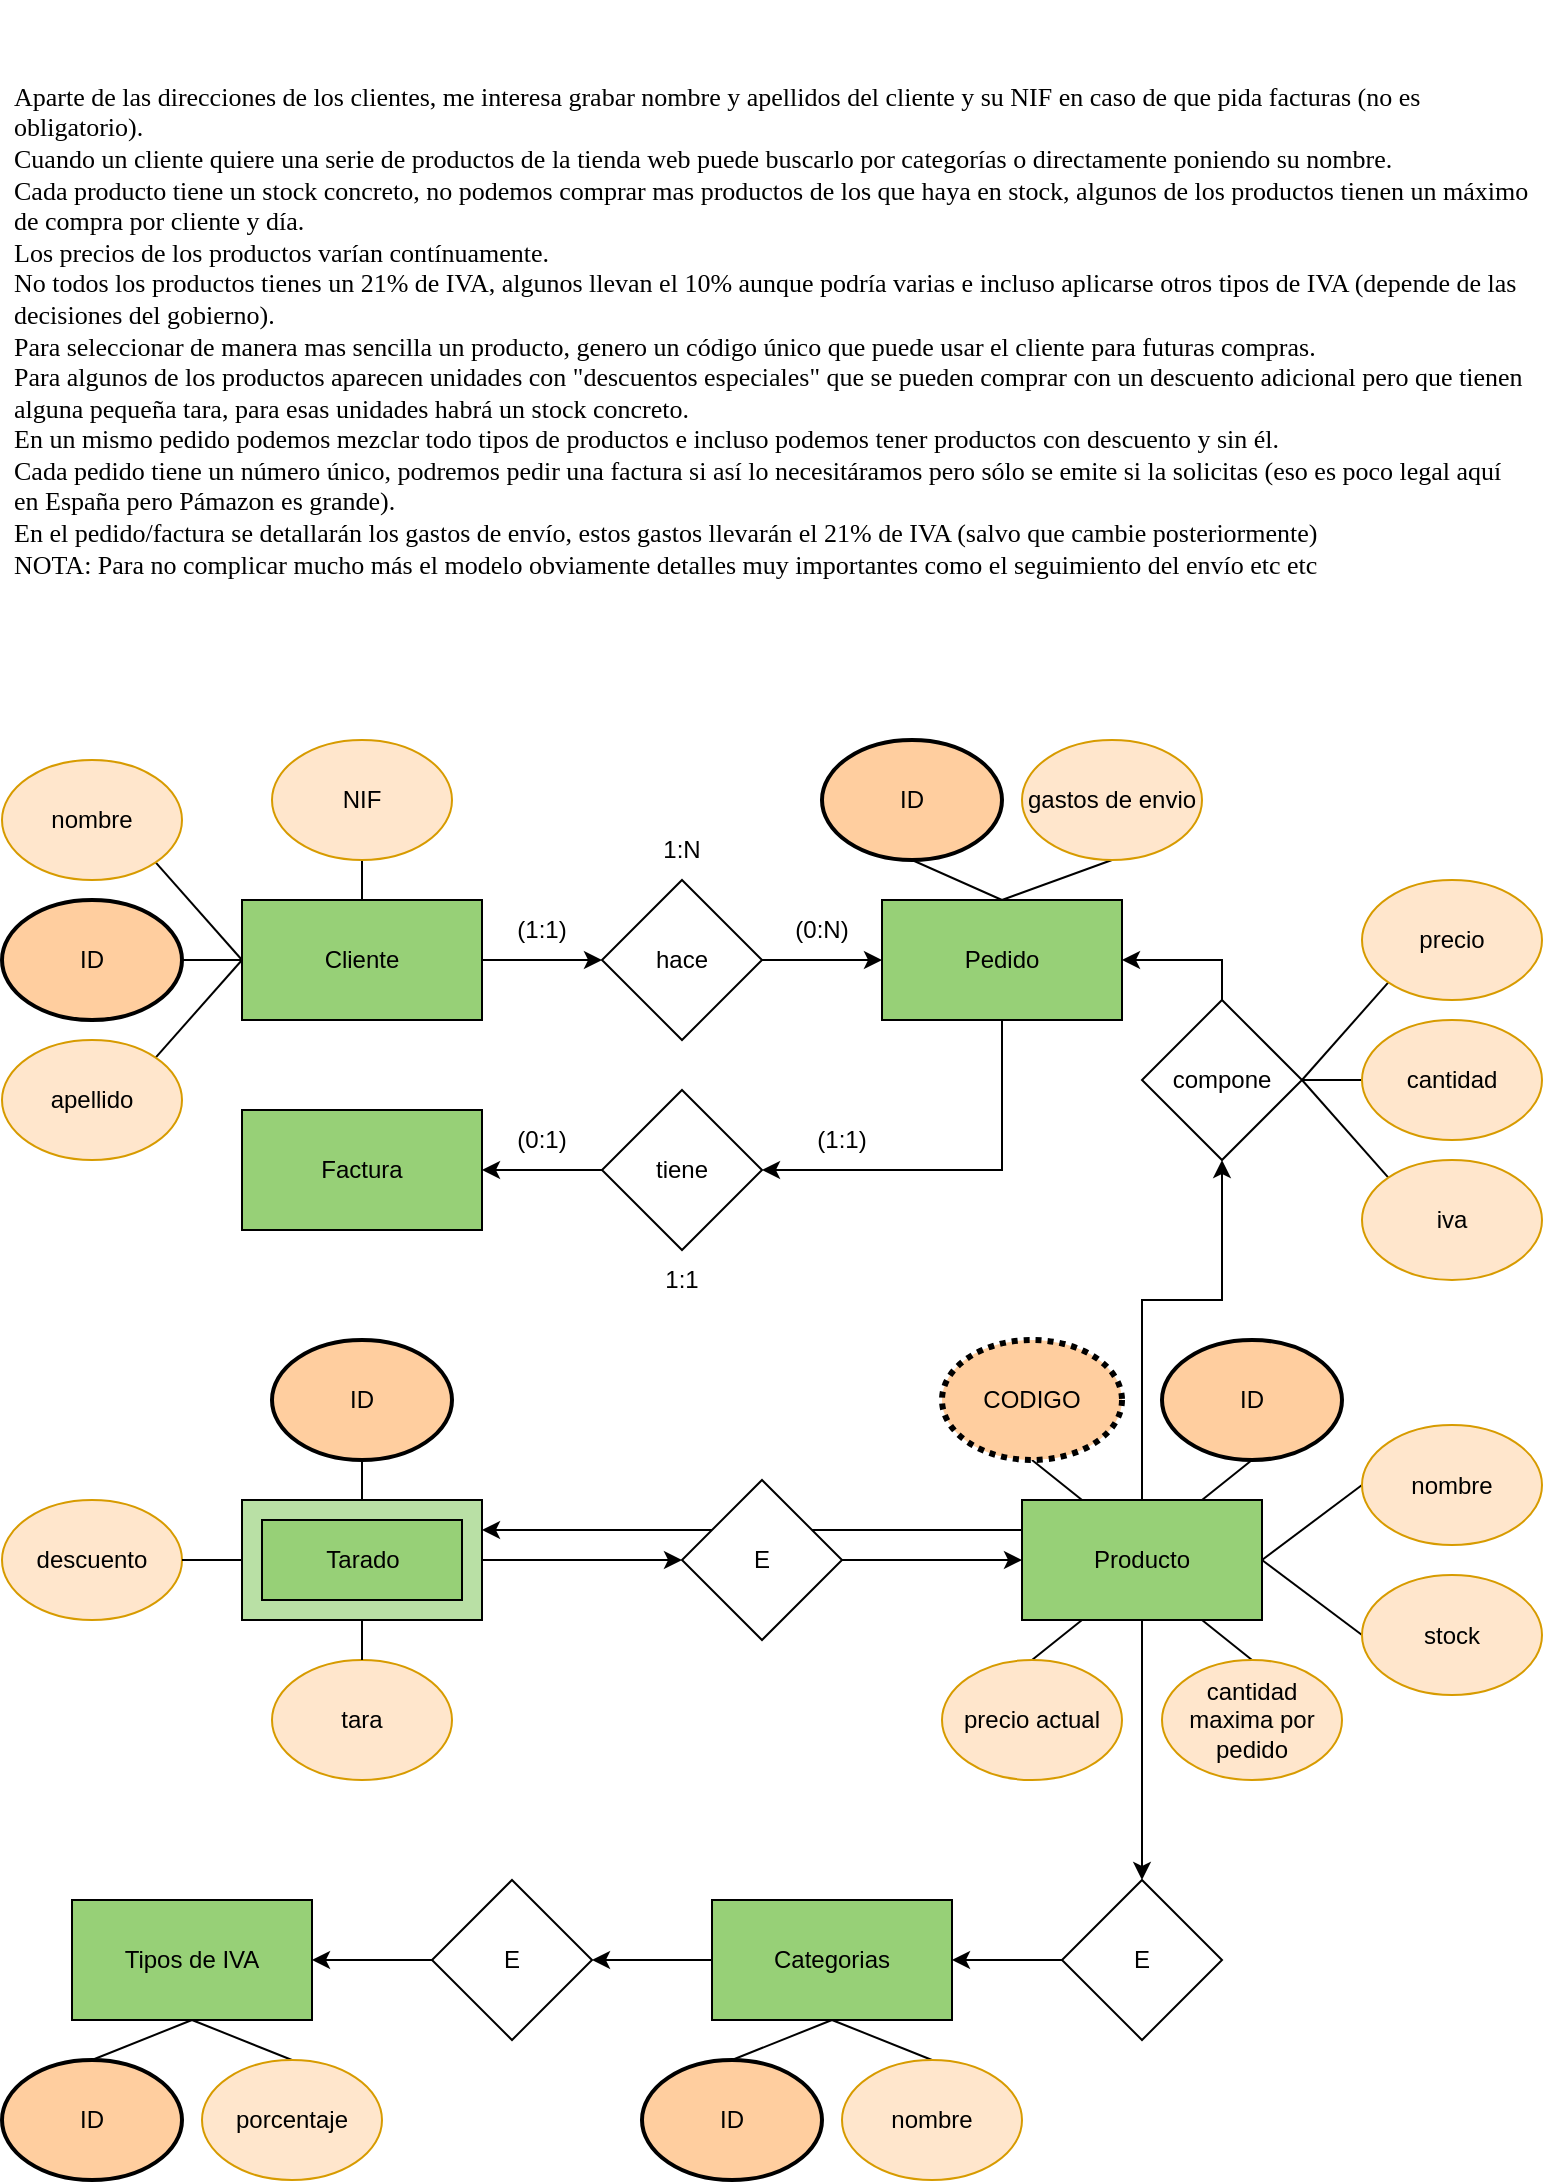 <mxfile version="22.1.3" type="github">
  <diagram name="Página-1" id="4BS_kcSu9RCZBbaW8UEV">
    <mxGraphModel dx="1434" dy="750" grid="1" gridSize="10" guides="1" tooltips="1" connect="1" arrows="1" fold="1" page="1" pageScale="1" pageWidth="827" pageHeight="1169" math="0" shadow="0">
      <root>
        <mxCell id="0" />
        <mxCell id="1" parent="0" />
        <mxCell id="MyS0ghMgtrrdCx2Y_S8_-52" style="edgeStyle=orthogonalEdgeStyle;rounded=0;orthogonalLoop=1;jettySize=auto;html=1;exitX=0;exitY=0.25;exitDx=0;exitDy=0;entryX=0;entryY=0;entryDx=120;entryDy=15;entryPerimeter=0;" edge="1" parent="1" source="MyS0ghMgtrrdCx2Y_S8_-16" target="MyS0ghMgtrrdCx2Y_S8_-48">
          <mxGeometry relative="1" as="geometry" />
        </mxCell>
        <mxCell id="MyS0ghMgtrrdCx2Y_S8_-1" value="Aparte de las direcciones de los clientes, me interesa grabar nombre y apellidos del cliente y su NIF en caso de que pida facturas (no es obligatorio).&lt;br&gt;Cuando un cliente quiere una serie de productos de la tienda web puede buscarlo por categorías o directamente poniendo su nombre.&lt;br&gt;Cada producto tiene un stock concreto, no podemos comprar mas productos de los que haya en stock, algunos de los productos tienen un máximo de compra por cliente y día.&lt;br&gt;Los precios de los productos varían contínuamente.&lt;br&gt;No todos los productos tienes un 21% de IVA, algunos llevan el 10% aunque podría varias e incluso aplicarse otros tipos de IVA (depende de las decisiones del gobierno).&lt;br&gt;Para seleccionar de manera mas sencilla un producto, genero un código único que puede usar el cliente para futuras compras.&lt;br&gt;Para algunos de los productos aparecen unidades con &quot;descuentos especiales&quot; que se pueden comprar con un descuento adicional pero que tienen alguna pequeña tara, para esas unidades habrá un stock concreto.&lt;br&gt;En un mismo pedido podemos mezclar todo tipos de productos e incluso podemos tener productos con descuento y sin él.&lt;br&gt;Cada pedido tiene un número único, podremos pedir una factura si así lo necesitáramos pero sólo se emite si la solicitas (eso es poco legal aquí en España pero Pámazon es grande).&lt;br&gt;En el pedido/factura se detallarán los gastos de envío, estos gastos llevarán el 21% de IVA (salvo que cambie posteriormente)&lt;br&gt;NOTA: Para no complicar mucho más el modelo obviamente detalles muy importantes como el seguimiento del envío etc etc" style="text;html=1;strokeColor=none;fillColor=none;align=left;verticalAlign=middle;whiteSpace=wrap;rounded=0;fontFamily=Verdana;fontSize=13;" vertex="1" parent="1">
          <mxGeometry x="34" y="40" width="760" height="330" as="geometry" />
        </mxCell>
        <mxCell id="MyS0ghMgtrrdCx2Y_S8_-21" style="edgeStyle=orthogonalEdgeStyle;rounded=0;orthogonalLoop=1;jettySize=auto;html=1;exitX=1;exitY=0.5;exitDx=0;exitDy=0;entryX=0;entryY=0.5;entryDx=0;entryDy=0;" edge="1" parent="1" source="MyS0ghMgtrrdCx2Y_S8_-3" target="MyS0ghMgtrrdCx2Y_S8_-20">
          <mxGeometry relative="1" as="geometry" />
        </mxCell>
        <mxCell id="MyS0ghMgtrrdCx2Y_S8_-3" value="Cliente" style="rounded=0;whiteSpace=wrap;html=1;fillColor=#97D077;" vertex="1" parent="1">
          <mxGeometry x="150" y="490" width="120" height="60" as="geometry" />
        </mxCell>
        <mxCell id="MyS0ghMgtrrdCx2Y_S8_-4" style="rounded=0;orthogonalLoop=1;jettySize=auto;html=1;exitX=1;exitY=0.5;exitDx=0;exitDy=0;entryX=0;entryY=0.5;entryDx=0;entryDy=0;endArrow=none;endFill=0;strokeColor=default;" edge="1" parent="1" source="MyS0ghMgtrrdCx2Y_S8_-5" target="MyS0ghMgtrrdCx2Y_S8_-3">
          <mxGeometry relative="1" as="geometry" />
        </mxCell>
        <mxCell id="MyS0ghMgtrrdCx2Y_S8_-5" value="ID" style="ellipse;whiteSpace=wrap;html=1;strokeWidth=2;fillColor=#FFCE9F;" vertex="1" parent="1">
          <mxGeometry x="30" y="490" width="90" height="60" as="geometry" />
        </mxCell>
        <mxCell id="MyS0ghMgtrrdCx2Y_S8_-6" style="rounded=0;orthogonalLoop=1;jettySize=auto;html=1;exitX=1;exitY=0;exitDx=0;exitDy=0;entryX=0;entryY=0.5;entryDx=0;entryDy=0;endArrow=none;endFill=0;" edge="1" parent="1" source="MyS0ghMgtrrdCx2Y_S8_-7" target="MyS0ghMgtrrdCx2Y_S8_-3">
          <mxGeometry relative="1" as="geometry" />
        </mxCell>
        <mxCell id="MyS0ghMgtrrdCx2Y_S8_-7" value="apellido" style="ellipse;whiteSpace=wrap;html=1;strokeWidth=1;fillColor=#ffe6cc;strokeColor=#d79b00;" vertex="1" parent="1">
          <mxGeometry x="30" y="560" width="90" height="60" as="geometry" />
        </mxCell>
        <mxCell id="MyS0ghMgtrrdCx2Y_S8_-12" style="rounded=0;orthogonalLoop=1;jettySize=auto;html=1;exitX=1;exitY=1;exitDx=0;exitDy=0;entryX=0;entryY=0.5;entryDx=0;entryDy=0;endArrow=none;endFill=0;" edge="1" parent="1" source="MyS0ghMgtrrdCx2Y_S8_-9" target="MyS0ghMgtrrdCx2Y_S8_-3">
          <mxGeometry relative="1" as="geometry" />
        </mxCell>
        <mxCell id="MyS0ghMgtrrdCx2Y_S8_-9" value="nombre" style="ellipse;whiteSpace=wrap;html=1;strokeWidth=1;fillColor=#ffe6cc;strokeColor=#d79b00;" vertex="1" parent="1">
          <mxGeometry x="30" y="420" width="90" height="60" as="geometry" />
        </mxCell>
        <mxCell id="MyS0ghMgtrrdCx2Y_S8_-14" style="rounded=0;orthogonalLoop=1;jettySize=auto;html=1;exitX=0.5;exitY=1;exitDx=0;exitDy=0;entryX=0.5;entryY=0;entryDx=0;entryDy=0;endArrow=none;endFill=0;" edge="1" parent="1" source="MyS0ghMgtrrdCx2Y_S8_-13" target="MyS0ghMgtrrdCx2Y_S8_-3">
          <mxGeometry relative="1" as="geometry" />
        </mxCell>
        <mxCell id="MyS0ghMgtrrdCx2Y_S8_-13" value="NIF" style="ellipse;whiteSpace=wrap;html=1;strokeWidth=1;fillColor=#ffe6cc;strokeColor=#d79b00;" vertex="1" parent="1">
          <mxGeometry x="165" y="410" width="90" height="60" as="geometry" />
        </mxCell>
        <mxCell id="MyS0ghMgtrrdCx2Y_S8_-15" value="Factura" style="rounded=0;whiteSpace=wrap;html=1;fillColor=#97D077;" vertex="1" parent="1">
          <mxGeometry x="150" y="595" width="120" height="60" as="geometry" />
        </mxCell>
        <mxCell id="MyS0ghMgtrrdCx2Y_S8_-32" style="edgeStyle=orthogonalEdgeStyle;rounded=0;orthogonalLoop=1;jettySize=auto;html=1;exitX=0.5;exitY=1;exitDx=0;exitDy=0;entryX=0.5;entryY=0;entryDx=0;entryDy=0;" edge="1" parent="1" source="MyS0ghMgtrrdCx2Y_S8_-16" target="MyS0ghMgtrrdCx2Y_S8_-31">
          <mxGeometry relative="1" as="geometry" />
        </mxCell>
        <mxCell id="MyS0ghMgtrrdCx2Y_S8_-65" style="edgeStyle=orthogonalEdgeStyle;rounded=0;orthogonalLoop=1;jettySize=auto;html=1;exitX=0.5;exitY=0;exitDx=0;exitDy=0;entryX=0.5;entryY=1;entryDx=0;entryDy=0;" edge="1" parent="1" source="MyS0ghMgtrrdCx2Y_S8_-16" target="MyS0ghMgtrrdCx2Y_S8_-26">
          <mxGeometry relative="1" as="geometry">
            <Array as="points">
              <mxPoint x="600" y="690" />
              <mxPoint x="640" y="690" />
            </Array>
          </mxGeometry>
        </mxCell>
        <mxCell id="MyS0ghMgtrrdCx2Y_S8_-16" value="Producto" style="rounded=0;whiteSpace=wrap;html=1;fillColor=#97D077;" vertex="1" parent="1">
          <mxGeometry x="540" y="790" width="120" height="60" as="geometry" />
        </mxCell>
        <mxCell id="MyS0ghMgtrrdCx2Y_S8_-35" style="edgeStyle=orthogonalEdgeStyle;rounded=0;orthogonalLoop=1;jettySize=auto;html=1;exitX=0;exitY=0.5;exitDx=0;exitDy=0;entryX=1;entryY=0.5;entryDx=0;entryDy=0;" edge="1" parent="1" source="MyS0ghMgtrrdCx2Y_S8_-17" target="MyS0ghMgtrrdCx2Y_S8_-34">
          <mxGeometry relative="1" as="geometry" />
        </mxCell>
        <mxCell id="MyS0ghMgtrrdCx2Y_S8_-17" value="Categorias" style="rounded=0;whiteSpace=wrap;html=1;fillColor=#97D077;" vertex="1" parent="1">
          <mxGeometry x="385" y="990" width="120" height="60" as="geometry" />
        </mxCell>
        <mxCell id="MyS0ghMgtrrdCx2Y_S8_-18" value="Tipos de IVA" style="rounded=0;whiteSpace=wrap;html=1;fillColor=#97D077;" vertex="1" parent="1">
          <mxGeometry x="65" y="990" width="120" height="60" as="geometry" />
        </mxCell>
        <mxCell id="MyS0ghMgtrrdCx2Y_S8_-37" style="edgeStyle=orthogonalEdgeStyle;rounded=0;orthogonalLoop=1;jettySize=auto;html=1;exitX=0.5;exitY=1;exitDx=0;exitDy=0;entryX=1;entryY=0.5;entryDx=0;entryDy=0;" edge="1" parent="1" source="MyS0ghMgtrrdCx2Y_S8_-19" target="MyS0ghMgtrrdCx2Y_S8_-23">
          <mxGeometry relative="1" as="geometry" />
        </mxCell>
        <mxCell id="MyS0ghMgtrrdCx2Y_S8_-19" value="Pedido" style="rounded=0;whiteSpace=wrap;html=1;fillColor=#97D077;" vertex="1" parent="1">
          <mxGeometry x="470" y="490" width="120" height="60" as="geometry" />
        </mxCell>
        <mxCell id="MyS0ghMgtrrdCx2Y_S8_-22" style="edgeStyle=orthogonalEdgeStyle;rounded=0;orthogonalLoop=1;jettySize=auto;html=1;exitX=1;exitY=0.5;exitDx=0;exitDy=0;entryX=0;entryY=0.5;entryDx=0;entryDy=0;" edge="1" parent="1" source="MyS0ghMgtrrdCx2Y_S8_-20" target="MyS0ghMgtrrdCx2Y_S8_-19">
          <mxGeometry relative="1" as="geometry" />
        </mxCell>
        <mxCell id="MyS0ghMgtrrdCx2Y_S8_-20" value="hace" style="rhombus;whiteSpace=wrap;html=1;" vertex="1" parent="1">
          <mxGeometry x="330" y="480" width="80" height="80" as="geometry" />
        </mxCell>
        <mxCell id="MyS0ghMgtrrdCx2Y_S8_-25" style="edgeStyle=orthogonalEdgeStyle;rounded=0;orthogonalLoop=1;jettySize=auto;html=1;exitX=0;exitY=0.5;exitDx=0;exitDy=0;entryX=1;entryY=0.5;entryDx=0;entryDy=0;" edge="1" parent="1" source="MyS0ghMgtrrdCx2Y_S8_-23" target="MyS0ghMgtrrdCx2Y_S8_-15">
          <mxGeometry relative="1" as="geometry" />
        </mxCell>
        <mxCell id="MyS0ghMgtrrdCx2Y_S8_-23" value="tiene" style="rhombus;whiteSpace=wrap;html=1;" vertex="1" parent="1">
          <mxGeometry x="330" y="585" width="80" height="80" as="geometry" />
        </mxCell>
        <mxCell id="MyS0ghMgtrrdCx2Y_S8_-29" style="edgeStyle=orthogonalEdgeStyle;rounded=0;orthogonalLoop=1;jettySize=auto;html=1;exitX=0.5;exitY=0;exitDx=0;exitDy=0;entryX=1;entryY=0.5;entryDx=0;entryDy=0;" edge="1" parent="1" source="MyS0ghMgtrrdCx2Y_S8_-26" target="MyS0ghMgtrrdCx2Y_S8_-19">
          <mxGeometry relative="1" as="geometry" />
        </mxCell>
        <mxCell id="MyS0ghMgtrrdCx2Y_S8_-85" style="rounded=0;orthogonalLoop=1;jettySize=auto;html=1;exitX=1;exitY=0.5;exitDx=0;exitDy=0;entryX=0;entryY=0.5;entryDx=0;entryDy=0;endArrow=none;endFill=0;" edge="1" parent="1" source="MyS0ghMgtrrdCx2Y_S8_-26" target="MyS0ghMgtrrdCx2Y_S8_-81">
          <mxGeometry relative="1" as="geometry" />
        </mxCell>
        <mxCell id="MyS0ghMgtrrdCx2Y_S8_-26" value="compone" style="rhombus;whiteSpace=wrap;html=1;" vertex="1" parent="1">
          <mxGeometry x="600" y="540" width="80" height="80" as="geometry" />
        </mxCell>
        <mxCell id="MyS0ghMgtrrdCx2Y_S8_-33" style="edgeStyle=orthogonalEdgeStyle;rounded=0;orthogonalLoop=1;jettySize=auto;html=1;exitX=0;exitY=0.5;exitDx=0;exitDy=0;entryX=1;entryY=0.5;entryDx=0;entryDy=0;" edge="1" parent="1" source="MyS0ghMgtrrdCx2Y_S8_-31" target="MyS0ghMgtrrdCx2Y_S8_-17">
          <mxGeometry relative="1" as="geometry" />
        </mxCell>
        <mxCell id="MyS0ghMgtrrdCx2Y_S8_-31" value="E" style="rhombus;whiteSpace=wrap;html=1;" vertex="1" parent="1">
          <mxGeometry x="560" y="980" width="80" height="80" as="geometry" />
        </mxCell>
        <mxCell id="MyS0ghMgtrrdCx2Y_S8_-36" style="edgeStyle=orthogonalEdgeStyle;rounded=0;orthogonalLoop=1;jettySize=auto;html=1;exitX=0;exitY=0.5;exitDx=0;exitDy=0;entryX=1;entryY=0.5;entryDx=0;entryDy=0;" edge="1" parent="1" source="MyS0ghMgtrrdCx2Y_S8_-34" target="MyS0ghMgtrrdCx2Y_S8_-18">
          <mxGeometry relative="1" as="geometry" />
        </mxCell>
        <mxCell id="MyS0ghMgtrrdCx2Y_S8_-34" value="E" style="rhombus;whiteSpace=wrap;html=1;" vertex="1" parent="1">
          <mxGeometry x="245" y="980" width="80" height="80" as="geometry" />
        </mxCell>
        <mxCell id="MyS0ghMgtrrdCx2Y_S8_-73" style="rounded=0;orthogonalLoop=1;jettySize=auto;html=1;exitX=0.5;exitY=0;exitDx=0;exitDy=0;entryX=0.5;entryY=1;entryDx=0;entryDy=0;endArrow=none;endFill=0;" edge="1" parent="1" source="MyS0ghMgtrrdCx2Y_S8_-38" target="MyS0ghMgtrrdCx2Y_S8_-17">
          <mxGeometry relative="1" as="geometry" />
        </mxCell>
        <mxCell id="MyS0ghMgtrrdCx2Y_S8_-38" value="ID" style="ellipse;whiteSpace=wrap;html=1;strokeWidth=2;fillColor=#FFCE9F;" vertex="1" parent="1">
          <mxGeometry x="350" y="1070" width="90" height="60" as="geometry" />
        </mxCell>
        <mxCell id="MyS0ghMgtrrdCx2Y_S8_-70" style="rounded=0;orthogonalLoop=1;jettySize=auto;html=1;exitX=0;exitY=0.5;exitDx=0;exitDy=0;entryX=1;entryY=0.5;entryDx=0;entryDy=0;endArrow=none;endFill=0;" edge="1" parent="1" source="MyS0ghMgtrrdCx2Y_S8_-39" target="MyS0ghMgtrrdCx2Y_S8_-16">
          <mxGeometry relative="1" as="geometry" />
        </mxCell>
        <mxCell id="MyS0ghMgtrrdCx2Y_S8_-39" value="stock" style="ellipse;whiteSpace=wrap;html=1;strokeWidth=1;fillColor=#ffe6cc;strokeColor=#d79b00;" vertex="1" parent="1">
          <mxGeometry x="710" y="827.5" width="90" height="60" as="geometry" />
        </mxCell>
        <mxCell id="MyS0ghMgtrrdCx2Y_S8_-74" style="rounded=0;orthogonalLoop=1;jettySize=auto;html=1;exitX=0.5;exitY=0;exitDx=0;exitDy=0;entryX=0.5;entryY=1;entryDx=0;entryDy=0;endArrow=none;endFill=0;" edge="1" parent="1" source="MyS0ghMgtrrdCx2Y_S8_-40" target="MyS0ghMgtrrdCx2Y_S8_-17">
          <mxGeometry relative="1" as="geometry" />
        </mxCell>
        <mxCell id="MyS0ghMgtrrdCx2Y_S8_-40" value="nombre" style="ellipse;whiteSpace=wrap;html=1;strokeWidth=1;fillColor=#ffe6cc;strokeColor=#d79b00;" vertex="1" parent="1">
          <mxGeometry x="450" y="1070" width="90" height="60" as="geometry" />
        </mxCell>
        <mxCell id="MyS0ghMgtrrdCx2Y_S8_-67" style="rounded=0;orthogonalLoop=1;jettySize=auto;html=1;exitX=0.5;exitY=1;exitDx=0;exitDy=0;entryX=0.25;entryY=0;entryDx=0;entryDy=0;endArrow=none;endFill=0;" edge="1" parent="1" source="MyS0ghMgtrrdCx2Y_S8_-41" target="MyS0ghMgtrrdCx2Y_S8_-16">
          <mxGeometry relative="1" as="geometry" />
        </mxCell>
        <mxCell id="MyS0ghMgtrrdCx2Y_S8_-41" value="CODIGO" style="ellipse;whiteSpace=wrap;html=1;strokeWidth=3;fillColor=#FFCE9F;dashed=1;dashPattern=1 1;" vertex="1" parent="1">
          <mxGeometry x="500" y="710" width="90" height="60" as="geometry" />
        </mxCell>
        <mxCell id="MyS0ghMgtrrdCx2Y_S8_-72" style="rounded=0;orthogonalLoop=1;jettySize=auto;html=1;exitX=0.5;exitY=0;exitDx=0;exitDy=0;entryX=0.25;entryY=1;entryDx=0;entryDy=0;endArrow=none;endFill=0;" edge="1" parent="1" source="MyS0ghMgtrrdCx2Y_S8_-42" target="MyS0ghMgtrrdCx2Y_S8_-16">
          <mxGeometry relative="1" as="geometry" />
        </mxCell>
        <mxCell id="MyS0ghMgtrrdCx2Y_S8_-42" value="precio actual" style="ellipse;whiteSpace=wrap;html=1;strokeWidth=1;fillColor=#ffe6cc;strokeColor=#d79b00;" vertex="1" parent="1">
          <mxGeometry x="500" y="870" width="90" height="60" as="geometry" />
        </mxCell>
        <mxCell id="MyS0ghMgtrrdCx2Y_S8_-47" style="edgeStyle=orthogonalEdgeStyle;rounded=0;orthogonalLoop=1;jettySize=auto;html=1;exitX=1;exitY=0.5;exitDx=0;exitDy=0;entryX=0;entryY=0.5;entryDx=0;entryDy=0;" edge="1" parent="1" source="MyS0ghMgtrrdCx2Y_S8_-45" target="MyS0ghMgtrrdCx2Y_S8_-16">
          <mxGeometry relative="1" as="geometry" />
        </mxCell>
        <mxCell id="MyS0ghMgtrrdCx2Y_S8_-45" value="E" style="rhombus;whiteSpace=wrap;html=1;" vertex="1" parent="1">
          <mxGeometry x="370" y="780" width="80" height="80" as="geometry" />
        </mxCell>
        <mxCell id="MyS0ghMgtrrdCx2Y_S8_-49" style="edgeStyle=orthogonalEdgeStyle;rounded=0;orthogonalLoop=1;jettySize=auto;html=1;exitX=1;exitY=0.5;exitDx=0;exitDy=0;exitPerimeter=0;entryX=0;entryY=0.5;entryDx=0;entryDy=0;" edge="1" parent="1" source="MyS0ghMgtrrdCx2Y_S8_-48" target="MyS0ghMgtrrdCx2Y_S8_-45">
          <mxGeometry relative="1" as="geometry" />
        </mxCell>
        <mxCell id="MyS0ghMgtrrdCx2Y_S8_-51" value="" style="group;fillColor=#97D077;" vertex="1" connectable="0" parent="1">
          <mxGeometry x="150" y="790" width="120" height="60" as="geometry" />
        </mxCell>
        <mxCell id="MyS0ghMgtrrdCx2Y_S8_-48" value="" style="verticalLabelPosition=bottom;verticalAlign=top;html=1;shape=mxgraph.basic.frame;dx=10;whiteSpace=wrap;fillColor=#B9E0A5;" vertex="1" parent="MyS0ghMgtrrdCx2Y_S8_-51">
          <mxGeometry width="120" height="60" as="geometry" />
        </mxCell>
        <mxCell id="MyS0ghMgtrrdCx2Y_S8_-50" value="Tarado" style="text;html=1;align=center;verticalAlign=middle;resizable=0;points=[];autosize=1;strokeColor=none;fillColor=none;" vertex="1" parent="MyS0ghMgtrrdCx2Y_S8_-51">
          <mxGeometry x="30" y="15" width="60" height="30" as="geometry" />
        </mxCell>
        <mxCell id="MyS0ghMgtrrdCx2Y_S8_-53" value="ID" style="ellipse;whiteSpace=wrap;html=1;strokeWidth=2;fillColor=#FFCE9F;" vertex="1" parent="1">
          <mxGeometry x="165" y="710" width="90" height="60" as="geometry" />
        </mxCell>
        <mxCell id="MyS0ghMgtrrdCx2Y_S8_-54" value="tara" style="ellipse;whiteSpace=wrap;html=1;strokeWidth=1;fillColor=#ffe6cc;strokeColor=#d79b00;" vertex="1" parent="1">
          <mxGeometry x="165" y="870" width="90" height="60" as="geometry" />
        </mxCell>
        <mxCell id="MyS0ghMgtrrdCx2Y_S8_-55" value="descuento" style="ellipse;whiteSpace=wrap;html=1;strokeWidth=1;fillColor=#ffe6cc;strokeColor=#d79b00;" vertex="1" parent="1">
          <mxGeometry x="30" y="790" width="90" height="60" as="geometry" />
        </mxCell>
        <mxCell id="MyS0ghMgtrrdCx2Y_S8_-57" style="rounded=0;orthogonalLoop=1;jettySize=auto;html=1;exitX=0.5;exitY=1;exitDx=0;exitDy=0;entryX=0.5;entryY=0;entryDx=0;entryDy=0;endArrow=none;endFill=0;" edge="1" parent="1" source="MyS0ghMgtrrdCx2Y_S8_-56" target="MyS0ghMgtrrdCx2Y_S8_-19">
          <mxGeometry relative="1" as="geometry" />
        </mxCell>
        <mxCell id="MyS0ghMgtrrdCx2Y_S8_-56" value="ID" style="ellipse;whiteSpace=wrap;html=1;strokeWidth=2;fillColor=#FFCE9F;" vertex="1" parent="1">
          <mxGeometry x="440" y="410" width="90" height="60" as="geometry" />
        </mxCell>
        <mxCell id="MyS0ghMgtrrdCx2Y_S8_-66" style="rounded=0;orthogonalLoop=1;jettySize=auto;html=1;exitX=0.5;exitY=1;exitDx=0;exitDy=0;entryX=0.5;entryY=0;entryDx=0;entryDy=0;endArrow=none;endFill=0;" edge="1" parent="1" source="MyS0ghMgtrrdCx2Y_S8_-59" target="MyS0ghMgtrrdCx2Y_S8_-19">
          <mxGeometry relative="1" as="geometry" />
        </mxCell>
        <mxCell id="MyS0ghMgtrrdCx2Y_S8_-59" value="gastos de envio" style="ellipse;whiteSpace=wrap;html=1;strokeWidth=1;fillColor=#ffe6cc;strokeColor=#d79b00;" vertex="1" parent="1">
          <mxGeometry x="540" y="410" width="90" height="60" as="geometry" />
        </mxCell>
        <mxCell id="MyS0ghMgtrrdCx2Y_S8_-76" style="rounded=0;orthogonalLoop=1;jettySize=auto;html=1;exitX=0.5;exitY=0;exitDx=0;exitDy=0;entryX=0.5;entryY=1;entryDx=0;entryDy=0;endArrow=none;endFill=0;" edge="1" parent="1" source="MyS0ghMgtrrdCx2Y_S8_-60" target="MyS0ghMgtrrdCx2Y_S8_-18">
          <mxGeometry relative="1" as="geometry" />
        </mxCell>
        <mxCell id="MyS0ghMgtrrdCx2Y_S8_-60" value="ID" style="ellipse;whiteSpace=wrap;html=1;strokeWidth=2;fillColor=#FFCE9F;" vertex="1" parent="1">
          <mxGeometry x="30" y="1070" width="90" height="60" as="geometry" />
        </mxCell>
        <mxCell id="MyS0ghMgtrrdCx2Y_S8_-75" style="rounded=0;orthogonalLoop=1;jettySize=auto;html=1;exitX=0.5;exitY=0;exitDx=0;exitDy=0;entryX=0.5;entryY=1;entryDx=0;entryDy=0;endArrow=none;endFill=0;" edge="1" parent="1" source="MyS0ghMgtrrdCx2Y_S8_-61" target="MyS0ghMgtrrdCx2Y_S8_-18">
          <mxGeometry relative="1" as="geometry" />
        </mxCell>
        <mxCell id="MyS0ghMgtrrdCx2Y_S8_-61" value="porcentaje" style="ellipse;whiteSpace=wrap;html=1;strokeWidth=1;fillColor=#ffe6cc;strokeColor=#d79b00;" vertex="1" parent="1">
          <mxGeometry x="130" y="1070" width="90" height="60" as="geometry" />
        </mxCell>
        <mxCell id="MyS0ghMgtrrdCx2Y_S8_-69" style="rounded=0;orthogonalLoop=1;jettySize=auto;html=1;exitX=0;exitY=0.5;exitDx=0;exitDy=0;entryX=1;entryY=0.5;entryDx=0;entryDy=0;endArrow=none;endFill=0;" edge="1" parent="1" source="MyS0ghMgtrrdCx2Y_S8_-62" target="MyS0ghMgtrrdCx2Y_S8_-16">
          <mxGeometry relative="1" as="geometry" />
        </mxCell>
        <mxCell id="MyS0ghMgtrrdCx2Y_S8_-62" value="nombre" style="ellipse;whiteSpace=wrap;html=1;strokeWidth=1;fillColor=#ffe6cc;strokeColor=#d79b00;" vertex="1" parent="1">
          <mxGeometry x="710" y="752.5" width="90" height="60" as="geometry" />
        </mxCell>
        <mxCell id="MyS0ghMgtrrdCx2Y_S8_-71" style="rounded=0;orthogonalLoop=1;jettySize=auto;html=1;exitX=0.5;exitY=0;exitDx=0;exitDy=0;entryX=0.75;entryY=1;entryDx=0;entryDy=0;endArrow=none;endFill=0;" edge="1" parent="1" source="MyS0ghMgtrrdCx2Y_S8_-63" target="MyS0ghMgtrrdCx2Y_S8_-16">
          <mxGeometry relative="1" as="geometry" />
        </mxCell>
        <mxCell id="MyS0ghMgtrrdCx2Y_S8_-63" value="cantidad maxima por pedido" style="ellipse;whiteSpace=wrap;html=1;strokeWidth=1;fillColor=#ffe6cc;strokeColor=#d79b00;" vertex="1" parent="1">
          <mxGeometry x="610" y="870" width="90" height="60" as="geometry" />
        </mxCell>
        <mxCell id="MyS0ghMgtrrdCx2Y_S8_-68" style="rounded=0;orthogonalLoop=1;jettySize=auto;html=1;exitX=0.5;exitY=1;exitDx=0;exitDy=0;entryX=0.75;entryY=0;entryDx=0;entryDy=0;endArrow=none;endFill=0;" edge="1" parent="1" source="MyS0ghMgtrrdCx2Y_S8_-64" target="MyS0ghMgtrrdCx2Y_S8_-16">
          <mxGeometry relative="1" as="geometry" />
        </mxCell>
        <mxCell id="MyS0ghMgtrrdCx2Y_S8_-64" value="ID" style="ellipse;whiteSpace=wrap;html=1;strokeWidth=2;fillColor=#FFCE9F;" vertex="1" parent="1">
          <mxGeometry x="610" y="710" width="90" height="60" as="geometry" />
        </mxCell>
        <mxCell id="MyS0ghMgtrrdCx2Y_S8_-77" style="rounded=0;orthogonalLoop=1;jettySize=auto;html=1;exitX=0.5;exitY=0;exitDx=0;exitDy=0;entryX=0.5;entryY=1;entryDx=0;entryDy=0;entryPerimeter=0;endArrow=none;endFill=0;" edge="1" parent="1" source="MyS0ghMgtrrdCx2Y_S8_-54" target="MyS0ghMgtrrdCx2Y_S8_-48">
          <mxGeometry relative="1" as="geometry" />
        </mxCell>
        <mxCell id="MyS0ghMgtrrdCx2Y_S8_-78" style="edgeStyle=orthogonalEdgeStyle;rounded=0;orthogonalLoop=1;jettySize=auto;html=1;exitX=1;exitY=0.5;exitDx=0;exitDy=0;entryX=0;entryY=0.5;entryDx=0;entryDy=0;entryPerimeter=0;endArrow=none;endFill=0;" edge="1" parent="1" source="MyS0ghMgtrrdCx2Y_S8_-55" target="MyS0ghMgtrrdCx2Y_S8_-48">
          <mxGeometry relative="1" as="geometry" />
        </mxCell>
        <mxCell id="MyS0ghMgtrrdCx2Y_S8_-79" style="edgeStyle=orthogonalEdgeStyle;rounded=0;orthogonalLoop=1;jettySize=auto;html=1;exitX=0.5;exitY=1;exitDx=0;exitDy=0;entryX=0.5;entryY=0;entryDx=0;entryDy=0;entryPerimeter=0;endArrow=none;endFill=0;" edge="1" parent="1" source="MyS0ghMgtrrdCx2Y_S8_-53" target="MyS0ghMgtrrdCx2Y_S8_-48">
          <mxGeometry relative="1" as="geometry" />
        </mxCell>
        <mxCell id="MyS0ghMgtrrdCx2Y_S8_-86" style="rounded=0;orthogonalLoop=1;jettySize=auto;html=1;exitX=0;exitY=1;exitDx=0;exitDy=0;entryX=1;entryY=0.5;entryDx=0;entryDy=0;endArrow=none;endFill=0;" edge="1" parent="1" source="MyS0ghMgtrrdCx2Y_S8_-80" target="MyS0ghMgtrrdCx2Y_S8_-26">
          <mxGeometry relative="1" as="geometry" />
        </mxCell>
        <mxCell id="MyS0ghMgtrrdCx2Y_S8_-80" value="precio" style="ellipse;whiteSpace=wrap;html=1;strokeWidth=1;fillColor=#ffe6cc;strokeColor=#d79b00;" vertex="1" parent="1">
          <mxGeometry x="710" y="480" width="90" height="60" as="geometry" />
        </mxCell>
        <mxCell id="MyS0ghMgtrrdCx2Y_S8_-81" value="cantidad" style="ellipse;whiteSpace=wrap;html=1;strokeWidth=1;fillColor=#ffe6cc;strokeColor=#d79b00;" vertex="1" parent="1">
          <mxGeometry x="710" y="550" width="90" height="60" as="geometry" />
        </mxCell>
        <mxCell id="MyS0ghMgtrrdCx2Y_S8_-84" style="rounded=0;orthogonalLoop=1;jettySize=auto;html=1;exitX=0;exitY=0;exitDx=0;exitDy=0;entryX=1;entryY=0.5;entryDx=0;entryDy=0;endArrow=none;endFill=0;" edge="1" parent="1" source="MyS0ghMgtrrdCx2Y_S8_-82" target="MyS0ghMgtrrdCx2Y_S8_-26">
          <mxGeometry relative="1" as="geometry" />
        </mxCell>
        <mxCell id="MyS0ghMgtrrdCx2Y_S8_-82" value="iva" style="ellipse;whiteSpace=wrap;html=1;strokeWidth=1;fillColor=#ffe6cc;strokeColor=#d79b00;" vertex="1" parent="1">
          <mxGeometry x="710" y="620" width="90" height="60" as="geometry" />
        </mxCell>
        <mxCell id="MyS0ghMgtrrdCx2Y_S8_-87" value="(0:1)" style="text;html=1;strokeColor=none;fillColor=none;align=center;verticalAlign=middle;whiteSpace=wrap;rounded=0;" vertex="1" parent="1">
          <mxGeometry x="270" y="595" width="60" height="30" as="geometry" />
        </mxCell>
        <mxCell id="MyS0ghMgtrrdCx2Y_S8_-88" value="(1:1)" style="text;html=1;strokeColor=none;fillColor=none;align=center;verticalAlign=middle;whiteSpace=wrap;rounded=0;" vertex="1" parent="1">
          <mxGeometry x="420" y="595" width="60" height="30" as="geometry" />
        </mxCell>
        <mxCell id="MyS0ghMgtrrdCx2Y_S8_-90" value="1:1" style="text;html=1;strokeColor=none;fillColor=none;align=center;verticalAlign=middle;whiteSpace=wrap;rounded=0;" vertex="1" parent="1">
          <mxGeometry x="340" y="665" width="60" height="30" as="geometry" />
        </mxCell>
        <mxCell id="MyS0ghMgtrrdCx2Y_S8_-91" value="(0:N)" style="text;html=1;strokeColor=none;fillColor=none;align=center;verticalAlign=middle;whiteSpace=wrap;rounded=0;" vertex="1" parent="1">
          <mxGeometry x="410" y="490" width="60" height="30" as="geometry" />
        </mxCell>
        <mxCell id="MyS0ghMgtrrdCx2Y_S8_-92" value="(1:1)" style="text;html=1;strokeColor=none;fillColor=none;align=center;verticalAlign=middle;whiteSpace=wrap;rounded=0;" vertex="1" parent="1">
          <mxGeometry x="270" y="490" width="60" height="30" as="geometry" />
        </mxCell>
        <mxCell id="MyS0ghMgtrrdCx2Y_S8_-93" value="1:N" style="text;html=1;strokeColor=none;fillColor=none;align=center;verticalAlign=middle;whiteSpace=wrap;rounded=0;" vertex="1" parent="1">
          <mxGeometry x="340" y="450" width="60" height="30" as="geometry" />
        </mxCell>
      </root>
    </mxGraphModel>
  </diagram>
</mxfile>
